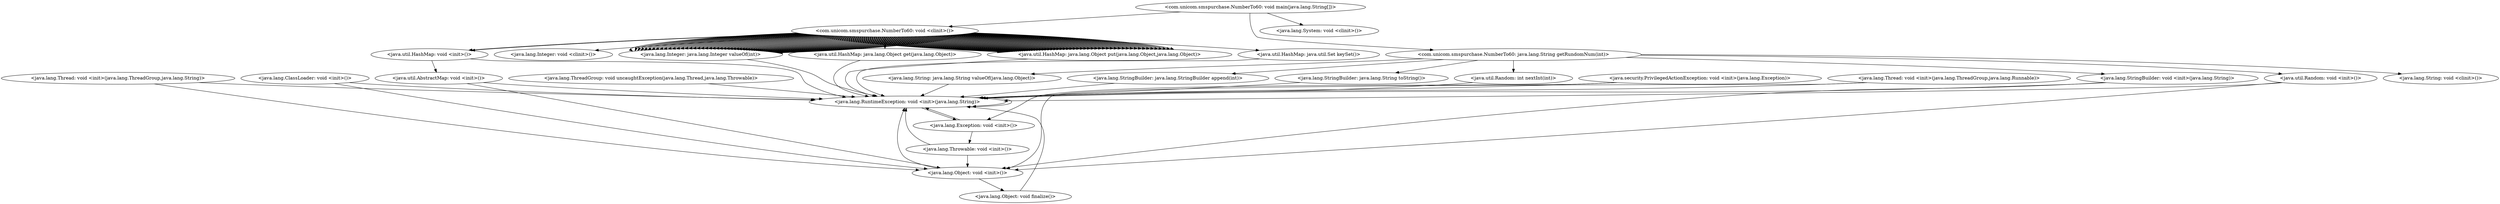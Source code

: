 digraph CallGraph {
"<com.unicom.smspurchase.NumberTo60: void main(java.lang.String[])>" -> "<com.unicom.smspurchase.NumberTo60: void <clinit>()>";
"<com.unicom.smspurchase.NumberTo60: void main(java.lang.String[])>" -> "<com.unicom.smspurchase.NumberTo60: java.lang.String getRundomNum(int)>";
"<com.unicom.smspurchase.NumberTo60: void main(java.lang.String[])>" -> "<java.lang.System: void <clinit>()>";
"<com.unicom.smspurchase.NumberTo60: void <clinit>()>" -> "<java.lang.Integer: void <clinit>()>";
"<com.unicom.smspurchase.NumberTo60: void <clinit>()>" -> "<java.lang.Integer: java.lang.Integer valueOf(int)>";
"<com.unicom.smspurchase.NumberTo60: void <clinit>()>" -> "<java.lang.Integer: java.lang.Integer valueOf(int)>";
"<com.unicom.smspurchase.NumberTo60: void <clinit>()>" -> "<java.lang.Integer: java.lang.Integer valueOf(int)>";
"<com.unicom.smspurchase.NumberTo60: void <clinit>()>" -> "<java.lang.Integer: java.lang.Integer valueOf(int)>";
"<com.unicom.smspurchase.NumberTo60: void <clinit>()>" -> "<java.lang.Integer: java.lang.Integer valueOf(int)>";
"<com.unicom.smspurchase.NumberTo60: void <clinit>()>" -> "<java.lang.Integer: java.lang.Integer valueOf(int)>";
"<com.unicom.smspurchase.NumberTo60: void <clinit>()>" -> "<java.lang.Integer: java.lang.Integer valueOf(int)>";
"<com.unicom.smspurchase.NumberTo60: void <clinit>()>" -> "<java.lang.Integer: java.lang.Integer valueOf(int)>";
"<com.unicom.smspurchase.NumberTo60: void <clinit>()>" -> "<java.lang.Integer: java.lang.Integer valueOf(int)>";
"<com.unicom.smspurchase.NumberTo60: void <clinit>()>" -> "<java.lang.Integer: java.lang.Integer valueOf(int)>";
"<com.unicom.smspurchase.NumberTo60: void <clinit>()>" -> "<java.lang.Integer: java.lang.Integer valueOf(int)>";
"<com.unicom.smspurchase.NumberTo60: void <clinit>()>" -> "<java.lang.Integer: java.lang.Integer valueOf(int)>";
"<com.unicom.smspurchase.NumberTo60: void <clinit>()>" -> "<java.lang.Integer: java.lang.Integer valueOf(int)>";
"<com.unicom.smspurchase.NumberTo60: void <clinit>()>" -> "<java.lang.Integer: java.lang.Integer valueOf(int)>";
"<com.unicom.smspurchase.NumberTo60: void <clinit>()>" -> "<java.lang.Integer: java.lang.Integer valueOf(int)>";
"<com.unicom.smspurchase.NumberTo60: void <clinit>()>" -> "<java.lang.Integer: java.lang.Integer valueOf(int)>";
"<com.unicom.smspurchase.NumberTo60: void <clinit>()>" -> "<java.lang.Integer: java.lang.Integer valueOf(int)>";
"<com.unicom.smspurchase.NumberTo60: void <clinit>()>" -> "<java.lang.Integer: java.lang.Integer valueOf(int)>";
"<com.unicom.smspurchase.NumberTo60: void <clinit>()>" -> "<java.lang.Integer: java.lang.Integer valueOf(int)>";
"<com.unicom.smspurchase.NumberTo60: void <clinit>()>" -> "<java.lang.Integer: java.lang.Integer valueOf(int)>";
"<com.unicom.smspurchase.NumberTo60: void <clinit>()>" -> "<java.lang.Integer: java.lang.Integer valueOf(int)>";
"<com.unicom.smspurchase.NumberTo60: void <clinit>()>" -> "<java.lang.Integer: java.lang.Integer valueOf(int)>";
"<com.unicom.smspurchase.NumberTo60: void <clinit>()>" -> "<java.lang.Integer: java.lang.Integer valueOf(int)>";
"<com.unicom.smspurchase.NumberTo60: void <clinit>()>" -> "<java.lang.Integer: java.lang.Integer valueOf(int)>";
"<com.unicom.smspurchase.NumberTo60: void <clinit>()>" -> "<java.lang.Integer: java.lang.Integer valueOf(int)>";
"<com.unicom.smspurchase.NumberTo60: void <clinit>()>" -> "<java.lang.Integer: java.lang.Integer valueOf(int)>";
"<com.unicom.smspurchase.NumberTo60: void <clinit>()>" -> "<java.lang.Integer: java.lang.Integer valueOf(int)>";
"<com.unicom.smspurchase.NumberTo60: void <clinit>()>" -> "<java.lang.Integer: java.lang.Integer valueOf(int)>";
"<com.unicom.smspurchase.NumberTo60: void <clinit>()>" -> "<java.lang.Integer: java.lang.Integer valueOf(int)>";
"<com.unicom.smspurchase.NumberTo60: void <clinit>()>" -> "<java.lang.Integer: java.lang.Integer valueOf(int)>";
"<com.unicom.smspurchase.NumberTo60: void <clinit>()>" -> "<java.lang.Integer: java.lang.Integer valueOf(int)>";
"<com.unicom.smspurchase.NumberTo60: void <clinit>()>" -> "<java.lang.Integer: java.lang.Integer valueOf(int)>";
"<com.unicom.smspurchase.NumberTo60: void <clinit>()>" -> "<java.lang.Integer: java.lang.Integer valueOf(int)>";
"<com.unicom.smspurchase.NumberTo60: void <clinit>()>" -> "<java.lang.Integer: java.lang.Integer valueOf(int)>";
"<com.unicom.smspurchase.NumberTo60: void <clinit>()>" -> "<java.lang.Integer: java.lang.Integer valueOf(int)>";
"<com.unicom.smspurchase.NumberTo60: void <clinit>()>" -> "<java.lang.Integer: java.lang.Integer valueOf(int)>";
"<com.unicom.smspurchase.NumberTo60: void <clinit>()>" -> "<java.lang.Integer: java.lang.Integer valueOf(int)>";
"<com.unicom.smspurchase.NumberTo60: void <clinit>()>" -> "<java.lang.Integer: java.lang.Integer valueOf(int)>";
"<com.unicom.smspurchase.NumberTo60: void <clinit>()>" -> "<java.lang.Integer: java.lang.Integer valueOf(int)>";
"<com.unicom.smspurchase.NumberTo60: void <clinit>()>" -> "<java.lang.Integer: java.lang.Integer valueOf(int)>";
"<com.unicom.smspurchase.NumberTo60: void <clinit>()>" -> "<java.lang.Integer: java.lang.Integer valueOf(int)>";
"<com.unicom.smspurchase.NumberTo60: void <clinit>()>" -> "<java.lang.Integer: java.lang.Integer valueOf(int)>";
"<com.unicom.smspurchase.NumberTo60: void <clinit>()>" -> "<java.lang.Integer: java.lang.Integer valueOf(int)>";
"<com.unicom.smspurchase.NumberTo60: void <clinit>()>" -> "<java.lang.Integer: java.lang.Integer valueOf(int)>";
"<com.unicom.smspurchase.NumberTo60: void <clinit>()>" -> "<java.lang.Integer: java.lang.Integer valueOf(int)>";
"<com.unicom.smspurchase.NumberTo60: void <clinit>()>" -> "<java.lang.Integer: java.lang.Integer valueOf(int)>";
"<com.unicom.smspurchase.NumberTo60: void <clinit>()>" -> "<java.lang.Integer: java.lang.Integer valueOf(int)>";
"<com.unicom.smspurchase.NumberTo60: void <clinit>()>" -> "<java.lang.Integer: java.lang.Integer valueOf(int)>";
"<com.unicom.smspurchase.NumberTo60: void <clinit>()>" -> "<java.lang.Integer: java.lang.Integer valueOf(int)>";
"<com.unicom.smspurchase.NumberTo60: void <clinit>()>" -> "<java.lang.Integer: java.lang.Integer valueOf(int)>";
"<com.unicom.smspurchase.NumberTo60: void <clinit>()>" -> "<java.lang.Integer: java.lang.Integer valueOf(int)>";
"<com.unicom.smspurchase.NumberTo60: void <clinit>()>" -> "<java.lang.Integer: java.lang.Integer valueOf(int)>";
"<com.unicom.smspurchase.NumberTo60: void <clinit>()>" -> "<java.lang.Integer: java.lang.Integer valueOf(int)>";
"<com.unicom.smspurchase.NumberTo60: void <clinit>()>" -> "<java.lang.Integer: java.lang.Integer valueOf(int)>";
"<com.unicom.smspurchase.NumberTo60: void <clinit>()>" -> "<java.lang.Integer: java.lang.Integer valueOf(int)>";
"<com.unicom.smspurchase.NumberTo60: void <clinit>()>" -> "<java.lang.Integer: java.lang.Integer valueOf(int)>";
"<com.unicom.smspurchase.NumberTo60: void <clinit>()>" -> "<java.lang.Integer: java.lang.Integer valueOf(int)>";
"<com.unicom.smspurchase.NumberTo60: void <clinit>()>" -> "<java.lang.Integer: java.lang.Integer valueOf(int)>";
"<com.unicom.smspurchase.NumberTo60: void <clinit>()>" -> "<java.lang.Integer: java.lang.Integer valueOf(int)>";
"<com.unicom.smspurchase.NumberTo60: void <clinit>()>" -> "<java.lang.Integer: java.lang.Integer valueOf(int)>";
"<com.unicom.smspurchase.NumberTo60: void <clinit>()>" -> "<java.util.HashMap: void <init>()>";
"<com.unicom.smspurchase.NumberTo60: void <clinit>()>" -> "<java.util.HashMap: void <init>()>";
"<java.lang.ThreadGroup: void uncaughtException(java.lang.Thread,java.lang.Throwable)>" -> "<java.lang.RuntimeException: void <init>(java.lang.String)>";
"<java.lang.ClassLoader: void <init>()>" -> "<java.lang.Object: void <init>()>";
"<java.lang.ClassLoader: void <init>()>" -> "<java.lang.RuntimeException: void <init>(java.lang.String)>";
"<java.security.PrivilegedActionException: void <init>(java.lang.Exception)>" -> "<java.lang.Exception: void <init>()>";
"<java.security.PrivilegedActionException: void <init>(java.lang.Exception)>" -> "<java.lang.RuntimeException: void <init>(java.lang.String)>";
"<java.lang.Thread: void <init>(java.lang.ThreadGroup,java.lang.Runnable)>" -> "<java.lang.Object: void <init>()>";
"<java.lang.Thread: void <init>(java.lang.ThreadGroup,java.lang.Runnable)>" -> "<java.lang.RuntimeException: void <init>(java.lang.String)>";
"<java.lang.Thread: void <init>(java.lang.ThreadGroup,java.lang.String)>" -> "<java.lang.Object: void <init>()>";
"<java.lang.Thread: void <init>(java.lang.ThreadGroup,java.lang.String)>" -> "<java.lang.RuntimeException: void <init>(java.lang.String)>";
"<com.unicom.smspurchase.NumberTo60: java.lang.String getRundomNum(int)>" -> "<java.lang.String: void <clinit>()>";
"<com.unicom.smspurchase.NumberTo60: java.lang.String getRundomNum(int)>" -> "<java.lang.StringBuilder: void <init>(java.lang.String)>";
"<com.unicom.smspurchase.NumberTo60: java.lang.String getRundomNum(int)>" -> "<java.lang.String: java.lang.String valueOf(java.lang.Object)>";
"<com.unicom.smspurchase.NumberTo60: java.lang.String getRundomNum(int)>" -> "<java.util.Random: void <init>()>";
"<java.lang.Integer: java.lang.Integer valueOf(int)>" -> "<java.lang.RuntimeException: void <init>(java.lang.String)>";
"<java.util.HashMap: void <init>()>" -> "<java.util.AbstractMap: void <init>()>";
"<java.util.HashMap: void <init>()>" -> "<java.lang.RuntimeException: void <init>(java.lang.String)>";
"<java.lang.RuntimeException: void <init>(java.lang.String)>" -> "<java.lang.Exception: void <init>()>";
"<java.lang.RuntimeException: void <init>(java.lang.String)>" -> "<java.lang.RuntimeException: void <init>(java.lang.String)>";
"<java.lang.Object: void <init>()>" -> "<java.lang.Object: void finalize()>";
"<java.lang.Object: void <init>()>" -> "<java.lang.RuntimeException: void <init>(java.lang.String)>";
"<java.lang.Exception: void <init>()>" -> "<java.lang.Throwable: void <init>()>";
"<java.lang.Exception: void <init>()>" -> "<java.lang.RuntimeException: void <init>(java.lang.String)>";
"<java.lang.StringBuilder: void <init>(java.lang.String)>" -> "<java.lang.Object: void <init>()>";
"<java.lang.StringBuilder: void <init>(java.lang.String)>" -> "<java.lang.RuntimeException: void <init>(java.lang.String)>";
"<java.lang.String: java.lang.String valueOf(java.lang.Object)>" -> "<java.lang.RuntimeException: void <init>(java.lang.String)>";
"<java.util.Random: void <init>()>" -> "<java.lang.Object: void <init>()>";
"<java.util.Random: void <init>()>" -> "<java.lang.RuntimeException: void <init>(java.lang.String)>";
"<java.util.AbstractMap: void <init>()>" -> "<java.lang.Object: void <init>()>";
"<java.util.AbstractMap: void <init>()>" -> "<java.lang.RuntimeException: void <init>(java.lang.String)>";
"<java.lang.Object: void finalize()>" -> "<java.lang.RuntimeException: void <init>(java.lang.String)>";
"<java.lang.Throwable: void <init>()>" -> "<java.lang.Object: void <init>()>";
"<java.lang.Throwable: void <init>()>" -> "<java.lang.RuntimeException: void <init>(java.lang.String)>";
"<com.unicom.smspurchase.NumberTo60: java.lang.String getRundomNum(int)>" -> "<java.lang.StringBuilder: java.lang.StringBuilder append(int)>";
"<com.unicom.smspurchase.NumberTo60: java.lang.String getRundomNum(int)>" -> "<java.lang.StringBuilder: java.lang.String toString()>";
"<java.lang.StringBuilder: java.lang.StringBuilder append(int)>" -> "<java.lang.RuntimeException: void <init>(java.lang.String)>";
"<java.lang.StringBuilder: java.lang.String toString()>" -> "<java.lang.RuntimeException: void <init>(java.lang.String)>";
"<com.unicom.smspurchase.NumberTo60: java.lang.String getRundomNum(int)>" -> "<java.util.Random: int nextInt(int)>";
"<java.util.Random: int nextInt(int)>" -> "<java.lang.RuntimeException: void <init>(java.lang.String)>";
"<com.unicom.smspurchase.NumberTo60: void <clinit>()>" -> "<java.util.HashMap: java.lang.Object get(java.lang.Object)>";
"<java.util.HashMap: java.lang.Object get(java.lang.Object)>" -> "<java.lang.RuntimeException: void <init>(java.lang.String)>";
"<com.unicom.smspurchase.NumberTo60: void <clinit>()>" -> "<java.util.HashMap: java.lang.Object put(java.lang.Object,java.lang.Object)>";
"<com.unicom.smspurchase.NumberTo60: void <clinit>()>" -> "<java.util.HashMap: java.lang.Object put(java.lang.Object,java.lang.Object)>";
"<com.unicom.smspurchase.NumberTo60: void <clinit>()>" -> "<java.util.HashMap: java.lang.Object put(java.lang.Object,java.lang.Object)>";
"<com.unicom.smspurchase.NumberTo60: void <clinit>()>" -> "<java.util.HashMap: java.lang.Object put(java.lang.Object,java.lang.Object)>";
"<com.unicom.smspurchase.NumberTo60: void <clinit>()>" -> "<java.util.HashMap: java.lang.Object put(java.lang.Object,java.lang.Object)>";
"<com.unicom.smspurchase.NumberTo60: void <clinit>()>" -> "<java.util.HashMap: java.lang.Object put(java.lang.Object,java.lang.Object)>";
"<com.unicom.smspurchase.NumberTo60: void <clinit>()>" -> "<java.util.HashMap: java.lang.Object put(java.lang.Object,java.lang.Object)>";
"<com.unicom.smspurchase.NumberTo60: void <clinit>()>" -> "<java.util.HashMap: java.lang.Object put(java.lang.Object,java.lang.Object)>";
"<com.unicom.smspurchase.NumberTo60: void <clinit>()>" -> "<java.util.HashMap: java.lang.Object put(java.lang.Object,java.lang.Object)>";
"<com.unicom.smspurchase.NumberTo60: void <clinit>()>" -> "<java.util.HashMap: java.lang.Object put(java.lang.Object,java.lang.Object)>";
"<com.unicom.smspurchase.NumberTo60: void <clinit>()>" -> "<java.util.HashMap: java.lang.Object put(java.lang.Object,java.lang.Object)>";
"<com.unicom.smspurchase.NumberTo60: void <clinit>()>" -> "<java.util.HashMap: java.lang.Object put(java.lang.Object,java.lang.Object)>";
"<com.unicom.smspurchase.NumberTo60: void <clinit>()>" -> "<java.util.HashMap: java.lang.Object put(java.lang.Object,java.lang.Object)>";
"<com.unicom.smspurchase.NumberTo60: void <clinit>()>" -> "<java.util.HashMap: java.lang.Object put(java.lang.Object,java.lang.Object)>";
"<com.unicom.smspurchase.NumberTo60: void <clinit>()>" -> "<java.util.HashMap: java.lang.Object put(java.lang.Object,java.lang.Object)>";
"<com.unicom.smspurchase.NumberTo60: void <clinit>()>" -> "<java.util.HashMap: java.lang.Object put(java.lang.Object,java.lang.Object)>";
"<com.unicom.smspurchase.NumberTo60: void <clinit>()>" -> "<java.util.HashMap: java.lang.Object put(java.lang.Object,java.lang.Object)>";
"<com.unicom.smspurchase.NumberTo60: void <clinit>()>" -> "<java.util.HashMap: java.lang.Object put(java.lang.Object,java.lang.Object)>";
"<com.unicom.smspurchase.NumberTo60: void <clinit>()>" -> "<java.util.HashMap: java.lang.Object put(java.lang.Object,java.lang.Object)>";
"<com.unicom.smspurchase.NumberTo60: void <clinit>()>" -> "<java.util.HashMap: java.lang.Object put(java.lang.Object,java.lang.Object)>";
"<com.unicom.smspurchase.NumberTo60: void <clinit>()>" -> "<java.util.HashMap: java.lang.Object put(java.lang.Object,java.lang.Object)>";
"<com.unicom.smspurchase.NumberTo60: void <clinit>()>" -> "<java.util.HashMap: java.lang.Object put(java.lang.Object,java.lang.Object)>";
"<com.unicom.smspurchase.NumberTo60: void <clinit>()>" -> "<java.util.HashMap: java.lang.Object put(java.lang.Object,java.lang.Object)>";
"<com.unicom.smspurchase.NumberTo60: void <clinit>()>" -> "<java.util.HashMap: java.lang.Object put(java.lang.Object,java.lang.Object)>";
"<com.unicom.smspurchase.NumberTo60: void <clinit>()>" -> "<java.util.HashMap: java.lang.Object put(java.lang.Object,java.lang.Object)>";
"<com.unicom.smspurchase.NumberTo60: void <clinit>()>" -> "<java.util.HashMap: java.lang.Object put(java.lang.Object,java.lang.Object)>";
"<com.unicom.smspurchase.NumberTo60: void <clinit>()>" -> "<java.util.HashMap: java.lang.Object put(java.lang.Object,java.lang.Object)>";
"<com.unicom.smspurchase.NumberTo60: void <clinit>()>" -> "<java.util.HashMap: java.lang.Object put(java.lang.Object,java.lang.Object)>";
"<com.unicom.smspurchase.NumberTo60: void <clinit>()>" -> "<java.util.HashMap: java.lang.Object put(java.lang.Object,java.lang.Object)>";
"<com.unicom.smspurchase.NumberTo60: void <clinit>()>" -> "<java.util.HashMap: java.lang.Object put(java.lang.Object,java.lang.Object)>";
"<com.unicom.smspurchase.NumberTo60: void <clinit>()>" -> "<java.util.HashMap: java.lang.Object put(java.lang.Object,java.lang.Object)>";
"<com.unicom.smspurchase.NumberTo60: void <clinit>()>" -> "<java.util.HashMap: java.lang.Object put(java.lang.Object,java.lang.Object)>";
"<com.unicom.smspurchase.NumberTo60: void <clinit>()>" -> "<java.util.HashMap: java.lang.Object put(java.lang.Object,java.lang.Object)>";
"<com.unicom.smspurchase.NumberTo60: void <clinit>()>" -> "<java.util.HashMap: java.lang.Object put(java.lang.Object,java.lang.Object)>";
"<com.unicom.smspurchase.NumberTo60: void <clinit>()>" -> "<java.util.HashMap: java.lang.Object put(java.lang.Object,java.lang.Object)>";
"<com.unicom.smspurchase.NumberTo60: void <clinit>()>" -> "<java.util.HashMap: java.lang.Object put(java.lang.Object,java.lang.Object)>";
"<com.unicom.smspurchase.NumberTo60: void <clinit>()>" -> "<java.util.HashMap: java.lang.Object put(java.lang.Object,java.lang.Object)>";
"<com.unicom.smspurchase.NumberTo60: void <clinit>()>" -> "<java.util.HashMap: java.lang.Object put(java.lang.Object,java.lang.Object)>";
"<com.unicom.smspurchase.NumberTo60: void <clinit>()>" -> "<java.util.HashMap: java.lang.Object put(java.lang.Object,java.lang.Object)>";
"<com.unicom.smspurchase.NumberTo60: void <clinit>()>" -> "<java.util.HashMap: java.lang.Object put(java.lang.Object,java.lang.Object)>";
"<com.unicom.smspurchase.NumberTo60: void <clinit>()>" -> "<java.util.HashMap: java.lang.Object put(java.lang.Object,java.lang.Object)>";
"<com.unicom.smspurchase.NumberTo60: void <clinit>()>" -> "<java.util.HashMap: java.lang.Object put(java.lang.Object,java.lang.Object)>";
"<com.unicom.smspurchase.NumberTo60: void <clinit>()>" -> "<java.util.HashMap: java.lang.Object put(java.lang.Object,java.lang.Object)>";
"<com.unicom.smspurchase.NumberTo60: void <clinit>()>" -> "<java.util.HashMap: java.lang.Object put(java.lang.Object,java.lang.Object)>";
"<com.unicom.smspurchase.NumberTo60: void <clinit>()>" -> "<java.util.HashMap: java.lang.Object put(java.lang.Object,java.lang.Object)>";
"<com.unicom.smspurchase.NumberTo60: void <clinit>()>" -> "<java.util.HashMap: java.lang.Object put(java.lang.Object,java.lang.Object)>";
"<com.unicom.smspurchase.NumberTo60: void <clinit>()>" -> "<java.util.HashMap: java.lang.Object put(java.lang.Object,java.lang.Object)>";
"<com.unicom.smspurchase.NumberTo60: void <clinit>()>" -> "<java.util.HashMap: java.lang.Object put(java.lang.Object,java.lang.Object)>";
"<com.unicom.smspurchase.NumberTo60: void <clinit>()>" -> "<java.util.HashMap: java.lang.Object put(java.lang.Object,java.lang.Object)>";
"<com.unicom.smspurchase.NumberTo60: void <clinit>()>" -> "<java.util.HashMap: java.lang.Object put(java.lang.Object,java.lang.Object)>";
"<com.unicom.smspurchase.NumberTo60: void <clinit>()>" -> "<java.util.HashMap: java.lang.Object put(java.lang.Object,java.lang.Object)>";
"<com.unicom.smspurchase.NumberTo60: void <clinit>()>" -> "<java.util.HashMap: java.lang.Object put(java.lang.Object,java.lang.Object)>";
"<com.unicom.smspurchase.NumberTo60: void <clinit>()>" -> "<java.util.HashMap: java.lang.Object put(java.lang.Object,java.lang.Object)>";
"<com.unicom.smspurchase.NumberTo60: void <clinit>()>" -> "<java.util.HashMap: java.lang.Object put(java.lang.Object,java.lang.Object)>";
"<com.unicom.smspurchase.NumberTo60: void <clinit>()>" -> "<java.util.HashMap: java.lang.Object put(java.lang.Object,java.lang.Object)>";
"<com.unicom.smspurchase.NumberTo60: void <clinit>()>" -> "<java.util.HashMap: java.lang.Object put(java.lang.Object,java.lang.Object)>";
"<com.unicom.smspurchase.NumberTo60: void <clinit>()>" -> "<java.util.HashMap: java.lang.Object put(java.lang.Object,java.lang.Object)>";
"<com.unicom.smspurchase.NumberTo60: void <clinit>()>" -> "<java.util.HashMap: java.lang.Object put(java.lang.Object,java.lang.Object)>";
"<com.unicom.smspurchase.NumberTo60: void <clinit>()>" -> "<java.util.HashMap: java.lang.Object put(java.lang.Object,java.lang.Object)>";
"<com.unicom.smspurchase.NumberTo60: void <clinit>()>" -> "<java.util.HashMap: java.lang.Object put(java.lang.Object,java.lang.Object)>";
"<com.unicom.smspurchase.NumberTo60: void <clinit>()>" -> "<java.util.HashMap: java.util.Set keySet()>";
"<com.unicom.smspurchase.NumberTo60: void <clinit>()>" -> "<java.util.HashMap: java.lang.Object put(java.lang.Object,java.lang.Object)>";
"<java.util.HashMap: java.lang.Object put(java.lang.Object,java.lang.Object)>" -> "<java.lang.RuntimeException: void <init>(java.lang.String)>";
"<java.util.HashMap: java.util.Set keySet()>" -> "<java.lang.RuntimeException: void <init>(java.lang.String)>";
}
